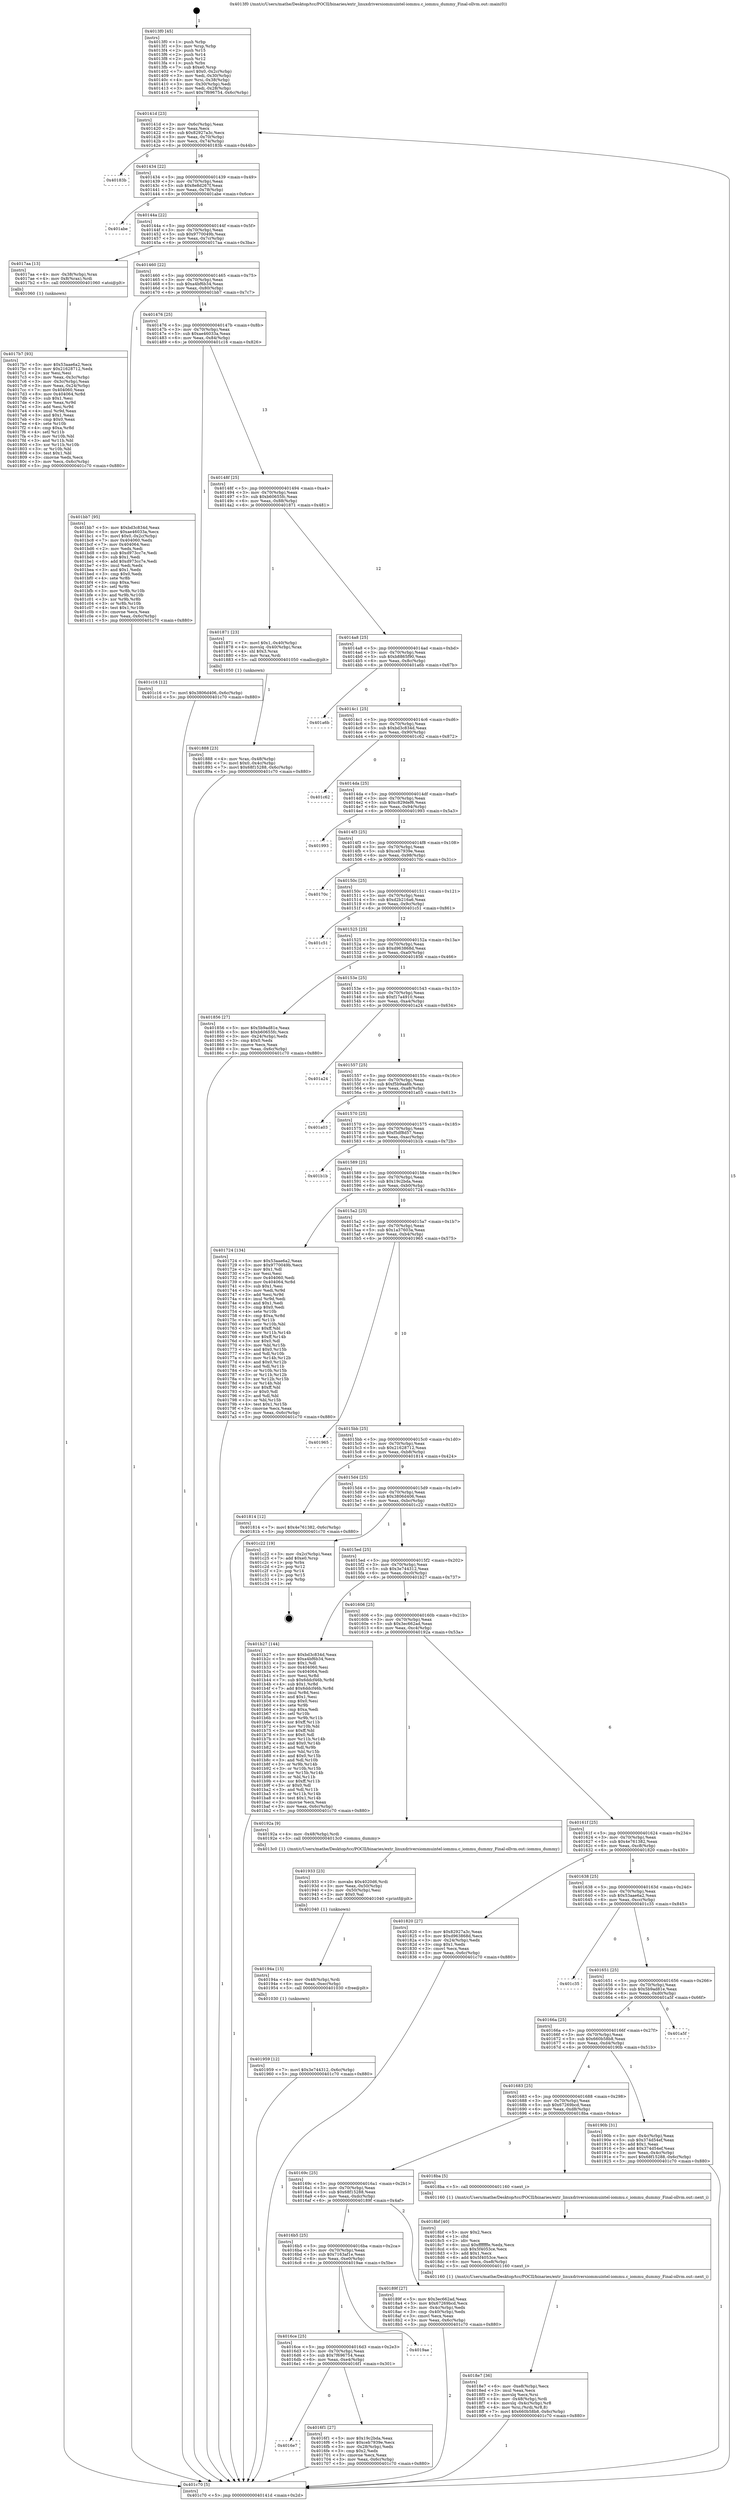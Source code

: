 digraph "0x4013f0" {
  label = "0x4013f0 (/mnt/c/Users/mathe/Desktop/tcc/POCII/binaries/extr_linuxdriversiommuintel-iommu.c_iommu_dummy_Final-ollvm.out::main(0))"
  labelloc = "t"
  node[shape=record]

  Entry [label="",width=0.3,height=0.3,shape=circle,fillcolor=black,style=filled]
  "0x40141d" [label="{
     0x40141d [23]\l
     | [instrs]\l
     &nbsp;&nbsp;0x40141d \<+3\>: mov -0x6c(%rbp),%eax\l
     &nbsp;&nbsp;0x401420 \<+2\>: mov %eax,%ecx\l
     &nbsp;&nbsp;0x401422 \<+6\>: sub $0x82927a3c,%ecx\l
     &nbsp;&nbsp;0x401428 \<+3\>: mov %eax,-0x70(%rbp)\l
     &nbsp;&nbsp;0x40142b \<+3\>: mov %ecx,-0x74(%rbp)\l
     &nbsp;&nbsp;0x40142e \<+6\>: je 000000000040183b \<main+0x44b\>\l
  }"]
  "0x40183b" [label="{
     0x40183b\l
  }", style=dashed]
  "0x401434" [label="{
     0x401434 [22]\l
     | [instrs]\l
     &nbsp;&nbsp;0x401434 \<+5\>: jmp 0000000000401439 \<main+0x49\>\l
     &nbsp;&nbsp;0x401439 \<+3\>: mov -0x70(%rbp),%eax\l
     &nbsp;&nbsp;0x40143c \<+5\>: sub $0x8e8d267f,%eax\l
     &nbsp;&nbsp;0x401441 \<+3\>: mov %eax,-0x78(%rbp)\l
     &nbsp;&nbsp;0x401444 \<+6\>: je 0000000000401abe \<main+0x6ce\>\l
  }"]
  Exit [label="",width=0.3,height=0.3,shape=circle,fillcolor=black,style=filled,peripheries=2]
  "0x401abe" [label="{
     0x401abe\l
  }", style=dashed]
  "0x40144a" [label="{
     0x40144a [22]\l
     | [instrs]\l
     &nbsp;&nbsp;0x40144a \<+5\>: jmp 000000000040144f \<main+0x5f\>\l
     &nbsp;&nbsp;0x40144f \<+3\>: mov -0x70(%rbp),%eax\l
     &nbsp;&nbsp;0x401452 \<+5\>: sub $0x9770049b,%eax\l
     &nbsp;&nbsp;0x401457 \<+3\>: mov %eax,-0x7c(%rbp)\l
     &nbsp;&nbsp;0x40145a \<+6\>: je 00000000004017aa \<main+0x3ba\>\l
  }"]
  "0x401959" [label="{
     0x401959 [12]\l
     | [instrs]\l
     &nbsp;&nbsp;0x401959 \<+7\>: movl $0x3e744312,-0x6c(%rbp)\l
     &nbsp;&nbsp;0x401960 \<+5\>: jmp 0000000000401c70 \<main+0x880\>\l
  }"]
  "0x4017aa" [label="{
     0x4017aa [13]\l
     | [instrs]\l
     &nbsp;&nbsp;0x4017aa \<+4\>: mov -0x38(%rbp),%rax\l
     &nbsp;&nbsp;0x4017ae \<+4\>: mov 0x8(%rax),%rdi\l
     &nbsp;&nbsp;0x4017b2 \<+5\>: call 0000000000401060 \<atoi@plt\>\l
     | [calls]\l
     &nbsp;&nbsp;0x401060 \{1\} (unknown)\l
  }"]
  "0x401460" [label="{
     0x401460 [22]\l
     | [instrs]\l
     &nbsp;&nbsp;0x401460 \<+5\>: jmp 0000000000401465 \<main+0x75\>\l
     &nbsp;&nbsp;0x401465 \<+3\>: mov -0x70(%rbp),%eax\l
     &nbsp;&nbsp;0x401468 \<+5\>: sub $0xa4bf6b34,%eax\l
     &nbsp;&nbsp;0x40146d \<+3\>: mov %eax,-0x80(%rbp)\l
     &nbsp;&nbsp;0x401470 \<+6\>: je 0000000000401bb7 \<main+0x7c7\>\l
  }"]
  "0x40194a" [label="{
     0x40194a [15]\l
     | [instrs]\l
     &nbsp;&nbsp;0x40194a \<+4\>: mov -0x48(%rbp),%rdi\l
     &nbsp;&nbsp;0x40194e \<+6\>: mov %eax,-0xec(%rbp)\l
     &nbsp;&nbsp;0x401954 \<+5\>: call 0000000000401030 \<free@plt\>\l
     | [calls]\l
     &nbsp;&nbsp;0x401030 \{1\} (unknown)\l
  }"]
  "0x401bb7" [label="{
     0x401bb7 [95]\l
     | [instrs]\l
     &nbsp;&nbsp;0x401bb7 \<+5\>: mov $0xbd3c834d,%eax\l
     &nbsp;&nbsp;0x401bbc \<+5\>: mov $0xae46033a,%ecx\l
     &nbsp;&nbsp;0x401bc1 \<+7\>: movl $0x0,-0x2c(%rbp)\l
     &nbsp;&nbsp;0x401bc8 \<+7\>: mov 0x404060,%edx\l
     &nbsp;&nbsp;0x401bcf \<+7\>: mov 0x404064,%esi\l
     &nbsp;&nbsp;0x401bd6 \<+2\>: mov %edx,%edi\l
     &nbsp;&nbsp;0x401bd8 \<+6\>: sub $0xd973cc7e,%edi\l
     &nbsp;&nbsp;0x401bde \<+3\>: sub $0x1,%edi\l
     &nbsp;&nbsp;0x401be1 \<+6\>: add $0xd973cc7e,%edi\l
     &nbsp;&nbsp;0x401be7 \<+3\>: imul %edi,%edx\l
     &nbsp;&nbsp;0x401bea \<+3\>: and $0x1,%edx\l
     &nbsp;&nbsp;0x401bed \<+3\>: cmp $0x0,%edx\l
     &nbsp;&nbsp;0x401bf0 \<+4\>: sete %r8b\l
     &nbsp;&nbsp;0x401bf4 \<+3\>: cmp $0xa,%esi\l
     &nbsp;&nbsp;0x401bf7 \<+4\>: setl %r9b\l
     &nbsp;&nbsp;0x401bfb \<+3\>: mov %r8b,%r10b\l
     &nbsp;&nbsp;0x401bfe \<+3\>: and %r9b,%r10b\l
     &nbsp;&nbsp;0x401c01 \<+3\>: xor %r9b,%r8b\l
     &nbsp;&nbsp;0x401c04 \<+3\>: or %r8b,%r10b\l
     &nbsp;&nbsp;0x401c07 \<+4\>: test $0x1,%r10b\l
     &nbsp;&nbsp;0x401c0b \<+3\>: cmovne %ecx,%eax\l
     &nbsp;&nbsp;0x401c0e \<+3\>: mov %eax,-0x6c(%rbp)\l
     &nbsp;&nbsp;0x401c11 \<+5\>: jmp 0000000000401c70 \<main+0x880\>\l
  }"]
  "0x401476" [label="{
     0x401476 [25]\l
     | [instrs]\l
     &nbsp;&nbsp;0x401476 \<+5\>: jmp 000000000040147b \<main+0x8b\>\l
     &nbsp;&nbsp;0x40147b \<+3\>: mov -0x70(%rbp),%eax\l
     &nbsp;&nbsp;0x40147e \<+5\>: sub $0xae46033a,%eax\l
     &nbsp;&nbsp;0x401483 \<+6\>: mov %eax,-0x84(%rbp)\l
     &nbsp;&nbsp;0x401489 \<+6\>: je 0000000000401c16 \<main+0x826\>\l
  }"]
  "0x401933" [label="{
     0x401933 [23]\l
     | [instrs]\l
     &nbsp;&nbsp;0x401933 \<+10\>: movabs $0x4020d6,%rdi\l
     &nbsp;&nbsp;0x40193d \<+3\>: mov %eax,-0x50(%rbp)\l
     &nbsp;&nbsp;0x401940 \<+3\>: mov -0x50(%rbp),%esi\l
     &nbsp;&nbsp;0x401943 \<+2\>: mov $0x0,%al\l
     &nbsp;&nbsp;0x401945 \<+5\>: call 0000000000401040 \<printf@plt\>\l
     | [calls]\l
     &nbsp;&nbsp;0x401040 \{1\} (unknown)\l
  }"]
  "0x401c16" [label="{
     0x401c16 [12]\l
     | [instrs]\l
     &nbsp;&nbsp;0x401c16 \<+7\>: movl $0x3806d406,-0x6c(%rbp)\l
     &nbsp;&nbsp;0x401c1d \<+5\>: jmp 0000000000401c70 \<main+0x880\>\l
  }"]
  "0x40148f" [label="{
     0x40148f [25]\l
     | [instrs]\l
     &nbsp;&nbsp;0x40148f \<+5\>: jmp 0000000000401494 \<main+0xa4\>\l
     &nbsp;&nbsp;0x401494 \<+3\>: mov -0x70(%rbp),%eax\l
     &nbsp;&nbsp;0x401497 \<+5\>: sub $0xb60655fc,%eax\l
     &nbsp;&nbsp;0x40149c \<+6\>: mov %eax,-0x88(%rbp)\l
     &nbsp;&nbsp;0x4014a2 \<+6\>: je 0000000000401871 \<main+0x481\>\l
  }"]
  "0x4018e7" [label="{
     0x4018e7 [36]\l
     | [instrs]\l
     &nbsp;&nbsp;0x4018e7 \<+6\>: mov -0xe8(%rbp),%ecx\l
     &nbsp;&nbsp;0x4018ed \<+3\>: imul %eax,%ecx\l
     &nbsp;&nbsp;0x4018f0 \<+3\>: movslq %ecx,%rsi\l
     &nbsp;&nbsp;0x4018f3 \<+4\>: mov -0x48(%rbp),%rdi\l
     &nbsp;&nbsp;0x4018f7 \<+4\>: movslq -0x4c(%rbp),%r8\l
     &nbsp;&nbsp;0x4018fb \<+4\>: mov %rsi,(%rdi,%r8,8)\l
     &nbsp;&nbsp;0x4018ff \<+7\>: movl $0x660b58b8,-0x6c(%rbp)\l
     &nbsp;&nbsp;0x401906 \<+5\>: jmp 0000000000401c70 \<main+0x880\>\l
  }"]
  "0x401871" [label="{
     0x401871 [23]\l
     | [instrs]\l
     &nbsp;&nbsp;0x401871 \<+7\>: movl $0x1,-0x40(%rbp)\l
     &nbsp;&nbsp;0x401878 \<+4\>: movslq -0x40(%rbp),%rax\l
     &nbsp;&nbsp;0x40187c \<+4\>: shl $0x3,%rax\l
     &nbsp;&nbsp;0x401880 \<+3\>: mov %rax,%rdi\l
     &nbsp;&nbsp;0x401883 \<+5\>: call 0000000000401050 \<malloc@plt\>\l
     | [calls]\l
     &nbsp;&nbsp;0x401050 \{1\} (unknown)\l
  }"]
  "0x4014a8" [label="{
     0x4014a8 [25]\l
     | [instrs]\l
     &nbsp;&nbsp;0x4014a8 \<+5\>: jmp 00000000004014ad \<main+0xbd\>\l
     &nbsp;&nbsp;0x4014ad \<+3\>: mov -0x70(%rbp),%eax\l
     &nbsp;&nbsp;0x4014b0 \<+5\>: sub $0xb8865f90,%eax\l
     &nbsp;&nbsp;0x4014b5 \<+6\>: mov %eax,-0x8c(%rbp)\l
     &nbsp;&nbsp;0x4014bb \<+6\>: je 0000000000401a6b \<main+0x67b\>\l
  }"]
  "0x4018bf" [label="{
     0x4018bf [40]\l
     | [instrs]\l
     &nbsp;&nbsp;0x4018bf \<+5\>: mov $0x2,%ecx\l
     &nbsp;&nbsp;0x4018c4 \<+1\>: cltd\l
     &nbsp;&nbsp;0x4018c5 \<+2\>: idiv %ecx\l
     &nbsp;&nbsp;0x4018c7 \<+6\>: imul $0xfffffffe,%edx,%ecx\l
     &nbsp;&nbsp;0x4018cd \<+6\>: sub $0x5f4053ce,%ecx\l
     &nbsp;&nbsp;0x4018d3 \<+3\>: add $0x1,%ecx\l
     &nbsp;&nbsp;0x4018d6 \<+6\>: add $0x5f4053ce,%ecx\l
     &nbsp;&nbsp;0x4018dc \<+6\>: mov %ecx,-0xe8(%rbp)\l
     &nbsp;&nbsp;0x4018e2 \<+5\>: call 0000000000401160 \<next_i\>\l
     | [calls]\l
     &nbsp;&nbsp;0x401160 \{1\} (/mnt/c/Users/mathe/Desktop/tcc/POCII/binaries/extr_linuxdriversiommuintel-iommu.c_iommu_dummy_Final-ollvm.out::next_i)\l
  }"]
  "0x401a6b" [label="{
     0x401a6b\l
  }", style=dashed]
  "0x4014c1" [label="{
     0x4014c1 [25]\l
     | [instrs]\l
     &nbsp;&nbsp;0x4014c1 \<+5\>: jmp 00000000004014c6 \<main+0xd6\>\l
     &nbsp;&nbsp;0x4014c6 \<+3\>: mov -0x70(%rbp),%eax\l
     &nbsp;&nbsp;0x4014c9 \<+5\>: sub $0xbd3c834d,%eax\l
     &nbsp;&nbsp;0x4014ce \<+6\>: mov %eax,-0x90(%rbp)\l
     &nbsp;&nbsp;0x4014d4 \<+6\>: je 0000000000401c62 \<main+0x872\>\l
  }"]
  "0x401888" [label="{
     0x401888 [23]\l
     | [instrs]\l
     &nbsp;&nbsp;0x401888 \<+4\>: mov %rax,-0x48(%rbp)\l
     &nbsp;&nbsp;0x40188c \<+7\>: movl $0x0,-0x4c(%rbp)\l
     &nbsp;&nbsp;0x401893 \<+7\>: movl $0x68f15288,-0x6c(%rbp)\l
     &nbsp;&nbsp;0x40189a \<+5\>: jmp 0000000000401c70 \<main+0x880\>\l
  }"]
  "0x401c62" [label="{
     0x401c62\l
  }", style=dashed]
  "0x4014da" [label="{
     0x4014da [25]\l
     | [instrs]\l
     &nbsp;&nbsp;0x4014da \<+5\>: jmp 00000000004014df \<main+0xef\>\l
     &nbsp;&nbsp;0x4014df \<+3\>: mov -0x70(%rbp),%eax\l
     &nbsp;&nbsp;0x4014e2 \<+5\>: sub $0xc829def6,%eax\l
     &nbsp;&nbsp;0x4014e7 \<+6\>: mov %eax,-0x94(%rbp)\l
     &nbsp;&nbsp;0x4014ed \<+6\>: je 0000000000401993 \<main+0x5a3\>\l
  }"]
  "0x4017b7" [label="{
     0x4017b7 [93]\l
     | [instrs]\l
     &nbsp;&nbsp;0x4017b7 \<+5\>: mov $0x53aae6a2,%ecx\l
     &nbsp;&nbsp;0x4017bc \<+5\>: mov $0x21628712,%edx\l
     &nbsp;&nbsp;0x4017c1 \<+2\>: xor %esi,%esi\l
     &nbsp;&nbsp;0x4017c3 \<+3\>: mov %eax,-0x3c(%rbp)\l
     &nbsp;&nbsp;0x4017c6 \<+3\>: mov -0x3c(%rbp),%eax\l
     &nbsp;&nbsp;0x4017c9 \<+3\>: mov %eax,-0x24(%rbp)\l
     &nbsp;&nbsp;0x4017cc \<+7\>: mov 0x404060,%eax\l
     &nbsp;&nbsp;0x4017d3 \<+8\>: mov 0x404064,%r8d\l
     &nbsp;&nbsp;0x4017db \<+3\>: sub $0x1,%esi\l
     &nbsp;&nbsp;0x4017de \<+3\>: mov %eax,%r9d\l
     &nbsp;&nbsp;0x4017e1 \<+3\>: add %esi,%r9d\l
     &nbsp;&nbsp;0x4017e4 \<+4\>: imul %r9d,%eax\l
     &nbsp;&nbsp;0x4017e8 \<+3\>: and $0x1,%eax\l
     &nbsp;&nbsp;0x4017eb \<+3\>: cmp $0x0,%eax\l
     &nbsp;&nbsp;0x4017ee \<+4\>: sete %r10b\l
     &nbsp;&nbsp;0x4017f2 \<+4\>: cmp $0xa,%r8d\l
     &nbsp;&nbsp;0x4017f6 \<+4\>: setl %r11b\l
     &nbsp;&nbsp;0x4017fa \<+3\>: mov %r10b,%bl\l
     &nbsp;&nbsp;0x4017fd \<+3\>: and %r11b,%bl\l
     &nbsp;&nbsp;0x401800 \<+3\>: xor %r11b,%r10b\l
     &nbsp;&nbsp;0x401803 \<+3\>: or %r10b,%bl\l
     &nbsp;&nbsp;0x401806 \<+3\>: test $0x1,%bl\l
     &nbsp;&nbsp;0x401809 \<+3\>: cmovne %edx,%ecx\l
     &nbsp;&nbsp;0x40180c \<+3\>: mov %ecx,-0x6c(%rbp)\l
     &nbsp;&nbsp;0x40180f \<+5\>: jmp 0000000000401c70 \<main+0x880\>\l
  }"]
  "0x401993" [label="{
     0x401993\l
  }", style=dashed]
  "0x4014f3" [label="{
     0x4014f3 [25]\l
     | [instrs]\l
     &nbsp;&nbsp;0x4014f3 \<+5\>: jmp 00000000004014f8 \<main+0x108\>\l
     &nbsp;&nbsp;0x4014f8 \<+3\>: mov -0x70(%rbp),%eax\l
     &nbsp;&nbsp;0x4014fb \<+5\>: sub $0xceb7939e,%eax\l
     &nbsp;&nbsp;0x401500 \<+6\>: mov %eax,-0x98(%rbp)\l
     &nbsp;&nbsp;0x401506 \<+6\>: je 000000000040170c \<main+0x31c\>\l
  }"]
  "0x4013f0" [label="{
     0x4013f0 [45]\l
     | [instrs]\l
     &nbsp;&nbsp;0x4013f0 \<+1\>: push %rbp\l
     &nbsp;&nbsp;0x4013f1 \<+3\>: mov %rsp,%rbp\l
     &nbsp;&nbsp;0x4013f4 \<+2\>: push %r15\l
     &nbsp;&nbsp;0x4013f6 \<+2\>: push %r14\l
     &nbsp;&nbsp;0x4013f8 \<+2\>: push %r12\l
     &nbsp;&nbsp;0x4013fa \<+1\>: push %rbx\l
     &nbsp;&nbsp;0x4013fb \<+7\>: sub $0xe0,%rsp\l
     &nbsp;&nbsp;0x401402 \<+7\>: movl $0x0,-0x2c(%rbp)\l
     &nbsp;&nbsp;0x401409 \<+3\>: mov %edi,-0x30(%rbp)\l
     &nbsp;&nbsp;0x40140c \<+4\>: mov %rsi,-0x38(%rbp)\l
     &nbsp;&nbsp;0x401410 \<+3\>: mov -0x30(%rbp),%edi\l
     &nbsp;&nbsp;0x401413 \<+3\>: mov %edi,-0x28(%rbp)\l
     &nbsp;&nbsp;0x401416 \<+7\>: movl $0x7f696754,-0x6c(%rbp)\l
  }"]
  "0x40170c" [label="{
     0x40170c\l
  }", style=dashed]
  "0x40150c" [label="{
     0x40150c [25]\l
     | [instrs]\l
     &nbsp;&nbsp;0x40150c \<+5\>: jmp 0000000000401511 \<main+0x121\>\l
     &nbsp;&nbsp;0x401511 \<+3\>: mov -0x70(%rbp),%eax\l
     &nbsp;&nbsp;0x401514 \<+5\>: sub $0xd2b216a6,%eax\l
     &nbsp;&nbsp;0x401519 \<+6\>: mov %eax,-0x9c(%rbp)\l
     &nbsp;&nbsp;0x40151f \<+6\>: je 0000000000401c51 \<main+0x861\>\l
  }"]
  "0x401c70" [label="{
     0x401c70 [5]\l
     | [instrs]\l
     &nbsp;&nbsp;0x401c70 \<+5\>: jmp 000000000040141d \<main+0x2d\>\l
  }"]
  "0x401c51" [label="{
     0x401c51\l
  }", style=dashed]
  "0x401525" [label="{
     0x401525 [25]\l
     | [instrs]\l
     &nbsp;&nbsp;0x401525 \<+5\>: jmp 000000000040152a \<main+0x13a\>\l
     &nbsp;&nbsp;0x40152a \<+3\>: mov -0x70(%rbp),%eax\l
     &nbsp;&nbsp;0x40152d \<+5\>: sub $0xd963868d,%eax\l
     &nbsp;&nbsp;0x401532 \<+6\>: mov %eax,-0xa0(%rbp)\l
     &nbsp;&nbsp;0x401538 \<+6\>: je 0000000000401856 \<main+0x466\>\l
  }"]
  "0x4016e7" [label="{
     0x4016e7\l
  }", style=dashed]
  "0x401856" [label="{
     0x401856 [27]\l
     | [instrs]\l
     &nbsp;&nbsp;0x401856 \<+5\>: mov $0x5b9ad81e,%eax\l
     &nbsp;&nbsp;0x40185b \<+5\>: mov $0xb60655fc,%ecx\l
     &nbsp;&nbsp;0x401860 \<+3\>: mov -0x24(%rbp),%edx\l
     &nbsp;&nbsp;0x401863 \<+3\>: cmp $0x0,%edx\l
     &nbsp;&nbsp;0x401866 \<+3\>: cmove %ecx,%eax\l
     &nbsp;&nbsp;0x401869 \<+3\>: mov %eax,-0x6c(%rbp)\l
     &nbsp;&nbsp;0x40186c \<+5\>: jmp 0000000000401c70 \<main+0x880\>\l
  }"]
  "0x40153e" [label="{
     0x40153e [25]\l
     | [instrs]\l
     &nbsp;&nbsp;0x40153e \<+5\>: jmp 0000000000401543 \<main+0x153\>\l
     &nbsp;&nbsp;0x401543 \<+3\>: mov -0x70(%rbp),%eax\l
     &nbsp;&nbsp;0x401546 \<+5\>: sub $0xf17a4910,%eax\l
     &nbsp;&nbsp;0x40154b \<+6\>: mov %eax,-0xa4(%rbp)\l
     &nbsp;&nbsp;0x401551 \<+6\>: je 0000000000401a24 \<main+0x634\>\l
  }"]
  "0x4016f1" [label="{
     0x4016f1 [27]\l
     | [instrs]\l
     &nbsp;&nbsp;0x4016f1 \<+5\>: mov $0x19c2bda,%eax\l
     &nbsp;&nbsp;0x4016f6 \<+5\>: mov $0xceb7939e,%ecx\l
     &nbsp;&nbsp;0x4016fb \<+3\>: mov -0x28(%rbp),%edx\l
     &nbsp;&nbsp;0x4016fe \<+3\>: cmp $0x2,%edx\l
     &nbsp;&nbsp;0x401701 \<+3\>: cmovne %ecx,%eax\l
     &nbsp;&nbsp;0x401704 \<+3\>: mov %eax,-0x6c(%rbp)\l
     &nbsp;&nbsp;0x401707 \<+5\>: jmp 0000000000401c70 \<main+0x880\>\l
  }"]
  "0x401a24" [label="{
     0x401a24\l
  }", style=dashed]
  "0x401557" [label="{
     0x401557 [25]\l
     | [instrs]\l
     &nbsp;&nbsp;0x401557 \<+5\>: jmp 000000000040155c \<main+0x16c\>\l
     &nbsp;&nbsp;0x40155c \<+3\>: mov -0x70(%rbp),%eax\l
     &nbsp;&nbsp;0x40155f \<+5\>: sub $0xf5b9aa8b,%eax\l
     &nbsp;&nbsp;0x401564 \<+6\>: mov %eax,-0xa8(%rbp)\l
     &nbsp;&nbsp;0x40156a \<+6\>: je 0000000000401a03 \<main+0x613\>\l
  }"]
  "0x4016ce" [label="{
     0x4016ce [25]\l
     | [instrs]\l
     &nbsp;&nbsp;0x4016ce \<+5\>: jmp 00000000004016d3 \<main+0x2e3\>\l
     &nbsp;&nbsp;0x4016d3 \<+3\>: mov -0x70(%rbp),%eax\l
     &nbsp;&nbsp;0x4016d6 \<+5\>: sub $0x7f696754,%eax\l
     &nbsp;&nbsp;0x4016db \<+6\>: mov %eax,-0xe4(%rbp)\l
     &nbsp;&nbsp;0x4016e1 \<+6\>: je 00000000004016f1 \<main+0x301\>\l
  }"]
  "0x401a03" [label="{
     0x401a03\l
  }", style=dashed]
  "0x401570" [label="{
     0x401570 [25]\l
     | [instrs]\l
     &nbsp;&nbsp;0x401570 \<+5\>: jmp 0000000000401575 \<main+0x185\>\l
     &nbsp;&nbsp;0x401575 \<+3\>: mov -0x70(%rbp),%eax\l
     &nbsp;&nbsp;0x401578 \<+5\>: sub $0xf5df8d57,%eax\l
     &nbsp;&nbsp;0x40157d \<+6\>: mov %eax,-0xac(%rbp)\l
     &nbsp;&nbsp;0x401583 \<+6\>: je 0000000000401b1b \<main+0x72b\>\l
  }"]
  "0x4019ae" [label="{
     0x4019ae\l
  }", style=dashed]
  "0x401b1b" [label="{
     0x401b1b\l
  }", style=dashed]
  "0x401589" [label="{
     0x401589 [25]\l
     | [instrs]\l
     &nbsp;&nbsp;0x401589 \<+5\>: jmp 000000000040158e \<main+0x19e\>\l
     &nbsp;&nbsp;0x40158e \<+3\>: mov -0x70(%rbp),%eax\l
     &nbsp;&nbsp;0x401591 \<+5\>: sub $0x19c2bda,%eax\l
     &nbsp;&nbsp;0x401596 \<+6\>: mov %eax,-0xb0(%rbp)\l
     &nbsp;&nbsp;0x40159c \<+6\>: je 0000000000401724 \<main+0x334\>\l
  }"]
  "0x4016b5" [label="{
     0x4016b5 [25]\l
     | [instrs]\l
     &nbsp;&nbsp;0x4016b5 \<+5\>: jmp 00000000004016ba \<main+0x2ca\>\l
     &nbsp;&nbsp;0x4016ba \<+3\>: mov -0x70(%rbp),%eax\l
     &nbsp;&nbsp;0x4016bd \<+5\>: sub $0x7163af1e,%eax\l
     &nbsp;&nbsp;0x4016c2 \<+6\>: mov %eax,-0xe0(%rbp)\l
     &nbsp;&nbsp;0x4016c8 \<+6\>: je 00000000004019ae \<main+0x5be\>\l
  }"]
  "0x401724" [label="{
     0x401724 [134]\l
     | [instrs]\l
     &nbsp;&nbsp;0x401724 \<+5\>: mov $0x53aae6a2,%eax\l
     &nbsp;&nbsp;0x401729 \<+5\>: mov $0x9770049b,%ecx\l
     &nbsp;&nbsp;0x40172e \<+2\>: mov $0x1,%dl\l
     &nbsp;&nbsp;0x401730 \<+2\>: xor %esi,%esi\l
     &nbsp;&nbsp;0x401732 \<+7\>: mov 0x404060,%edi\l
     &nbsp;&nbsp;0x401739 \<+8\>: mov 0x404064,%r8d\l
     &nbsp;&nbsp;0x401741 \<+3\>: sub $0x1,%esi\l
     &nbsp;&nbsp;0x401744 \<+3\>: mov %edi,%r9d\l
     &nbsp;&nbsp;0x401747 \<+3\>: add %esi,%r9d\l
     &nbsp;&nbsp;0x40174a \<+4\>: imul %r9d,%edi\l
     &nbsp;&nbsp;0x40174e \<+3\>: and $0x1,%edi\l
     &nbsp;&nbsp;0x401751 \<+3\>: cmp $0x0,%edi\l
     &nbsp;&nbsp;0x401754 \<+4\>: sete %r10b\l
     &nbsp;&nbsp;0x401758 \<+4\>: cmp $0xa,%r8d\l
     &nbsp;&nbsp;0x40175c \<+4\>: setl %r11b\l
     &nbsp;&nbsp;0x401760 \<+3\>: mov %r10b,%bl\l
     &nbsp;&nbsp;0x401763 \<+3\>: xor $0xff,%bl\l
     &nbsp;&nbsp;0x401766 \<+3\>: mov %r11b,%r14b\l
     &nbsp;&nbsp;0x401769 \<+4\>: xor $0xff,%r14b\l
     &nbsp;&nbsp;0x40176d \<+3\>: xor $0x0,%dl\l
     &nbsp;&nbsp;0x401770 \<+3\>: mov %bl,%r15b\l
     &nbsp;&nbsp;0x401773 \<+4\>: and $0x0,%r15b\l
     &nbsp;&nbsp;0x401777 \<+3\>: and %dl,%r10b\l
     &nbsp;&nbsp;0x40177a \<+3\>: mov %r14b,%r12b\l
     &nbsp;&nbsp;0x40177d \<+4\>: and $0x0,%r12b\l
     &nbsp;&nbsp;0x401781 \<+3\>: and %dl,%r11b\l
     &nbsp;&nbsp;0x401784 \<+3\>: or %r10b,%r15b\l
     &nbsp;&nbsp;0x401787 \<+3\>: or %r11b,%r12b\l
     &nbsp;&nbsp;0x40178a \<+3\>: xor %r12b,%r15b\l
     &nbsp;&nbsp;0x40178d \<+3\>: or %r14b,%bl\l
     &nbsp;&nbsp;0x401790 \<+3\>: xor $0xff,%bl\l
     &nbsp;&nbsp;0x401793 \<+3\>: or $0x0,%dl\l
     &nbsp;&nbsp;0x401796 \<+2\>: and %dl,%bl\l
     &nbsp;&nbsp;0x401798 \<+3\>: or %bl,%r15b\l
     &nbsp;&nbsp;0x40179b \<+4\>: test $0x1,%r15b\l
     &nbsp;&nbsp;0x40179f \<+3\>: cmovne %ecx,%eax\l
     &nbsp;&nbsp;0x4017a2 \<+3\>: mov %eax,-0x6c(%rbp)\l
     &nbsp;&nbsp;0x4017a5 \<+5\>: jmp 0000000000401c70 \<main+0x880\>\l
  }"]
  "0x4015a2" [label="{
     0x4015a2 [25]\l
     | [instrs]\l
     &nbsp;&nbsp;0x4015a2 \<+5\>: jmp 00000000004015a7 \<main+0x1b7\>\l
     &nbsp;&nbsp;0x4015a7 \<+3\>: mov -0x70(%rbp),%eax\l
     &nbsp;&nbsp;0x4015aa \<+5\>: sub $0x1a37603a,%eax\l
     &nbsp;&nbsp;0x4015af \<+6\>: mov %eax,-0xb4(%rbp)\l
     &nbsp;&nbsp;0x4015b5 \<+6\>: je 0000000000401965 \<main+0x575\>\l
  }"]
  "0x40189f" [label="{
     0x40189f [27]\l
     | [instrs]\l
     &nbsp;&nbsp;0x40189f \<+5\>: mov $0x3ec662ad,%eax\l
     &nbsp;&nbsp;0x4018a4 \<+5\>: mov $0x67269bcd,%ecx\l
     &nbsp;&nbsp;0x4018a9 \<+3\>: mov -0x4c(%rbp),%edx\l
     &nbsp;&nbsp;0x4018ac \<+3\>: cmp -0x40(%rbp),%edx\l
     &nbsp;&nbsp;0x4018af \<+3\>: cmovl %ecx,%eax\l
     &nbsp;&nbsp;0x4018b2 \<+3\>: mov %eax,-0x6c(%rbp)\l
     &nbsp;&nbsp;0x4018b5 \<+5\>: jmp 0000000000401c70 \<main+0x880\>\l
  }"]
  "0x401965" [label="{
     0x401965\l
  }", style=dashed]
  "0x4015bb" [label="{
     0x4015bb [25]\l
     | [instrs]\l
     &nbsp;&nbsp;0x4015bb \<+5\>: jmp 00000000004015c0 \<main+0x1d0\>\l
     &nbsp;&nbsp;0x4015c0 \<+3\>: mov -0x70(%rbp),%eax\l
     &nbsp;&nbsp;0x4015c3 \<+5\>: sub $0x21628712,%eax\l
     &nbsp;&nbsp;0x4015c8 \<+6\>: mov %eax,-0xb8(%rbp)\l
     &nbsp;&nbsp;0x4015ce \<+6\>: je 0000000000401814 \<main+0x424\>\l
  }"]
  "0x40169c" [label="{
     0x40169c [25]\l
     | [instrs]\l
     &nbsp;&nbsp;0x40169c \<+5\>: jmp 00000000004016a1 \<main+0x2b1\>\l
     &nbsp;&nbsp;0x4016a1 \<+3\>: mov -0x70(%rbp),%eax\l
     &nbsp;&nbsp;0x4016a4 \<+5\>: sub $0x68f15288,%eax\l
     &nbsp;&nbsp;0x4016a9 \<+6\>: mov %eax,-0xdc(%rbp)\l
     &nbsp;&nbsp;0x4016af \<+6\>: je 000000000040189f \<main+0x4af\>\l
  }"]
  "0x401814" [label="{
     0x401814 [12]\l
     | [instrs]\l
     &nbsp;&nbsp;0x401814 \<+7\>: movl $0x4e761382,-0x6c(%rbp)\l
     &nbsp;&nbsp;0x40181b \<+5\>: jmp 0000000000401c70 \<main+0x880\>\l
  }"]
  "0x4015d4" [label="{
     0x4015d4 [25]\l
     | [instrs]\l
     &nbsp;&nbsp;0x4015d4 \<+5\>: jmp 00000000004015d9 \<main+0x1e9\>\l
     &nbsp;&nbsp;0x4015d9 \<+3\>: mov -0x70(%rbp),%eax\l
     &nbsp;&nbsp;0x4015dc \<+5\>: sub $0x3806d406,%eax\l
     &nbsp;&nbsp;0x4015e1 \<+6\>: mov %eax,-0xbc(%rbp)\l
     &nbsp;&nbsp;0x4015e7 \<+6\>: je 0000000000401c22 \<main+0x832\>\l
  }"]
  "0x4018ba" [label="{
     0x4018ba [5]\l
     | [instrs]\l
     &nbsp;&nbsp;0x4018ba \<+5\>: call 0000000000401160 \<next_i\>\l
     | [calls]\l
     &nbsp;&nbsp;0x401160 \{1\} (/mnt/c/Users/mathe/Desktop/tcc/POCII/binaries/extr_linuxdriversiommuintel-iommu.c_iommu_dummy_Final-ollvm.out::next_i)\l
  }"]
  "0x401c22" [label="{
     0x401c22 [19]\l
     | [instrs]\l
     &nbsp;&nbsp;0x401c22 \<+3\>: mov -0x2c(%rbp),%eax\l
     &nbsp;&nbsp;0x401c25 \<+7\>: add $0xe0,%rsp\l
     &nbsp;&nbsp;0x401c2c \<+1\>: pop %rbx\l
     &nbsp;&nbsp;0x401c2d \<+2\>: pop %r12\l
     &nbsp;&nbsp;0x401c2f \<+2\>: pop %r14\l
     &nbsp;&nbsp;0x401c31 \<+2\>: pop %r15\l
     &nbsp;&nbsp;0x401c33 \<+1\>: pop %rbp\l
     &nbsp;&nbsp;0x401c34 \<+1\>: ret\l
  }"]
  "0x4015ed" [label="{
     0x4015ed [25]\l
     | [instrs]\l
     &nbsp;&nbsp;0x4015ed \<+5\>: jmp 00000000004015f2 \<main+0x202\>\l
     &nbsp;&nbsp;0x4015f2 \<+3\>: mov -0x70(%rbp),%eax\l
     &nbsp;&nbsp;0x4015f5 \<+5\>: sub $0x3e744312,%eax\l
     &nbsp;&nbsp;0x4015fa \<+6\>: mov %eax,-0xc0(%rbp)\l
     &nbsp;&nbsp;0x401600 \<+6\>: je 0000000000401b27 \<main+0x737\>\l
  }"]
  "0x401683" [label="{
     0x401683 [25]\l
     | [instrs]\l
     &nbsp;&nbsp;0x401683 \<+5\>: jmp 0000000000401688 \<main+0x298\>\l
     &nbsp;&nbsp;0x401688 \<+3\>: mov -0x70(%rbp),%eax\l
     &nbsp;&nbsp;0x40168b \<+5\>: sub $0x67269bcd,%eax\l
     &nbsp;&nbsp;0x401690 \<+6\>: mov %eax,-0xd8(%rbp)\l
     &nbsp;&nbsp;0x401696 \<+6\>: je 00000000004018ba \<main+0x4ca\>\l
  }"]
  "0x401b27" [label="{
     0x401b27 [144]\l
     | [instrs]\l
     &nbsp;&nbsp;0x401b27 \<+5\>: mov $0xbd3c834d,%eax\l
     &nbsp;&nbsp;0x401b2c \<+5\>: mov $0xa4bf6b34,%ecx\l
     &nbsp;&nbsp;0x401b31 \<+2\>: mov $0x1,%dl\l
     &nbsp;&nbsp;0x401b33 \<+7\>: mov 0x404060,%esi\l
     &nbsp;&nbsp;0x401b3a \<+7\>: mov 0x404064,%edi\l
     &nbsp;&nbsp;0x401b41 \<+3\>: mov %esi,%r8d\l
     &nbsp;&nbsp;0x401b44 \<+7\>: sub $0x6ddcf46b,%r8d\l
     &nbsp;&nbsp;0x401b4b \<+4\>: sub $0x1,%r8d\l
     &nbsp;&nbsp;0x401b4f \<+7\>: add $0x6ddcf46b,%r8d\l
     &nbsp;&nbsp;0x401b56 \<+4\>: imul %r8d,%esi\l
     &nbsp;&nbsp;0x401b5a \<+3\>: and $0x1,%esi\l
     &nbsp;&nbsp;0x401b5d \<+3\>: cmp $0x0,%esi\l
     &nbsp;&nbsp;0x401b60 \<+4\>: sete %r9b\l
     &nbsp;&nbsp;0x401b64 \<+3\>: cmp $0xa,%edi\l
     &nbsp;&nbsp;0x401b67 \<+4\>: setl %r10b\l
     &nbsp;&nbsp;0x401b6b \<+3\>: mov %r9b,%r11b\l
     &nbsp;&nbsp;0x401b6e \<+4\>: xor $0xff,%r11b\l
     &nbsp;&nbsp;0x401b72 \<+3\>: mov %r10b,%bl\l
     &nbsp;&nbsp;0x401b75 \<+3\>: xor $0xff,%bl\l
     &nbsp;&nbsp;0x401b78 \<+3\>: xor $0x0,%dl\l
     &nbsp;&nbsp;0x401b7b \<+3\>: mov %r11b,%r14b\l
     &nbsp;&nbsp;0x401b7e \<+4\>: and $0x0,%r14b\l
     &nbsp;&nbsp;0x401b82 \<+3\>: and %dl,%r9b\l
     &nbsp;&nbsp;0x401b85 \<+3\>: mov %bl,%r15b\l
     &nbsp;&nbsp;0x401b88 \<+4\>: and $0x0,%r15b\l
     &nbsp;&nbsp;0x401b8c \<+3\>: and %dl,%r10b\l
     &nbsp;&nbsp;0x401b8f \<+3\>: or %r9b,%r14b\l
     &nbsp;&nbsp;0x401b92 \<+3\>: or %r10b,%r15b\l
     &nbsp;&nbsp;0x401b95 \<+3\>: xor %r15b,%r14b\l
     &nbsp;&nbsp;0x401b98 \<+3\>: or %bl,%r11b\l
     &nbsp;&nbsp;0x401b9b \<+4\>: xor $0xff,%r11b\l
     &nbsp;&nbsp;0x401b9f \<+3\>: or $0x0,%dl\l
     &nbsp;&nbsp;0x401ba2 \<+3\>: and %dl,%r11b\l
     &nbsp;&nbsp;0x401ba5 \<+3\>: or %r11b,%r14b\l
     &nbsp;&nbsp;0x401ba8 \<+4\>: test $0x1,%r14b\l
     &nbsp;&nbsp;0x401bac \<+3\>: cmovne %ecx,%eax\l
     &nbsp;&nbsp;0x401baf \<+3\>: mov %eax,-0x6c(%rbp)\l
     &nbsp;&nbsp;0x401bb2 \<+5\>: jmp 0000000000401c70 \<main+0x880\>\l
  }"]
  "0x401606" [label="{
     0x401606 [25]\l
     | [instrs]\l
     &nbsp;&nbsp;0x401606 \<+5\>: jmp 000000000040160b \<main+0x21b\>\l
     &nbsp;&nbsp;0x40160b \<+3\>: mov -0x70(%rbp),%eax\l
     &nbsp;&nbsp;0x40160e \<+5\>: sub $0x3ec662ad,%eax\l
     &nbsp;&nbsp;0x401613 \<+6\>: mov %eax,-0xc4(%rbp)\l
     &nbsp;&nbsp;0x401619 \<+6\>: je 000000000040192a \<main+0x53a\>\l
  }"]
  "0x40190b" [label="{
     0x40190b [31]\l
     | [instrs]\l
     &nbsp;&nbsp;0x40190b \<+3\>: mov -0x4c(%rbp),%eax\l
     &nbsp;&nbsp;0x40190e \<+5\>: sub $0x374d54ef,%eax\l
     &nbsp;&nbsp;0x401913 \<+3\>: add $0x1,%eax\l
     &nbsp;&nbsp;0x401916 \<+5\>: add $0x374d54ef,%eax\l
     &nbsp;&nbsp;0x40191b \<+3\>: mov %eax,-0x4c(%rbp)\l
     &nbsp;&nbsp;0x40191e \<+7\>: movl $0x68f15288,-0x6c(%rbp)\l
     &nbsp;&nbsp;0x401925 \<+5\>: jmp 0000000000401c70 \<main+0x880\>\l
  }"]
  "0x40192a" [label="{
     0x40192a [9]\l
     | [instrs]\l
     &nbsp;&nbsp;0x40192a \<+4\>: mov -0x48(%rbp),%rdi\l
     &nbsp;&nbsp;0x40192e \<+5\>: call 00000000004013c0 \<iommu_dummy\>\l
     | [calls]\l
     &nbsp;&nbsp;0x4013c0 \{1\} (/mnt/c/Users/mathe/Desktop/tcc/POCII/binaries/extr_linuxdriversiommuintel-iommu.c_iommu_dummy_Final-ollvm.out::iommu_dummy)\l
  }"]
  "0x40161f" [label="{
     0x40161f [25]\l
     | [instrs]\l
     &nbsp;&nbsp;0x40161f \<+5\>: jmp 0000000000401624 \<main+0x234\>\l
     &nbsp;&nbsp;0x401624 \<+3\>: mov -0x70(%rbp),%eax\l
     &nbsp;&nbsp;0x401627 \<+5\>: sub $0x4e761382,%eax\l
     &nbsp;&nbsp;0x40162c \<+6\>: mov %eax,-0xc8(%rbp)\l
     &nbsp;&nbsp;0x401632 \<+6\>: je 0000000000401820 \<main+0x430\>\l
  }"]
  "0x40166a" [label="{
     0x40166a [25]\l
     | [instrs]\l
     &nbsp;&nbsp;0x40166a \<+5\>: jmp 000000000040166f \<main+0x27f\>\l
     &nbsp;&nbsp;0x40166f \<+3\>: mov -0x70(%rbp),%eax\l
     &nbsp;&nbsp;0x401672 \<+5\>: sub $0x660b58b8,%eax\l
     &nbsp;&nbsp;0x401677 \<+6\>: mov %eax,-0xd4(%rbp)\l
     &nbsp;&nbsp;0x40167d \<+6\>: je 000000000040190b \<main+0x51b\>\l
  }"]
  "0x401820" [label="{
     0x401820 [27]\l
     | [instrs]\l
     &nbsp;&nbsp;0x401820 \<+5\>: mov $0x82927a3c,%eax\l
     &nbsp;&nbsp;0x401825 \<+5\>: mov $0xd963868d,%ecx\l
     &nbsp;&nbsp;0x40182a \<+3\>: mov -0x24(%rbp),%edx\l
     &nbsp;&nbsp;0x40182d \<+3\>: cmp $0x1,%edx\l
     &nbsp;&nbsp;0x401830 \<+3\>: cmovl %ecx,%eax\l
     &nbsp;&nbsp;0x401833 \<+3\>: mov %eax,-0x6c(%rbp)\l
     &nbsp;&nbsp;0x401836 \<+5\>: jmp 0000000000401c70 \<main+0x880\>\l
  }"]
  "0x401638" [label="{
     0x401638 [25]\l
     | [instrs]\l
     &nbsp;&nbsp;0x401638 \<+5\>: jmp 000000000040163d \<main+0x24d\>\l
     &nbsp;&nbsp;0x40163d \<+3\>: mov -0x70(%rbp),%eax\l
     &nbsp;&nbsp;0x401640 \<+5\>: sub $0x53aae6a2,%eax\l
     &nbsp;&nbsp;0x401645 \<+6\>: mov %eax,-0xcc(%rbp)\l
     &nbsp;&nbsp;0x40164b \<+6\>: je 0000000000401c35 \<main+0x845\>\l
  }"]
  "0x401a5f" [label="{
     0x401a5f\l
  }", style=dashed]
  "0x401c35" [label="{
     0x401c35\l
  }", style=dashed]
  "0x401651" [label="{
     0x401651 [25]\l
     | [instrs]\l
     &nbsp;&nbsp;0x401651 \<+5\>: jmp 0000000000401656 \<main+0x266\>\l
     &nbsp;&nbsp;0x401656 \<+3\>: mov -0x70(%rbp),%eax\l
     &nbsp;&nbsp;0x401659 \<+5\>: sub $0x5b9ad81e,%eax\l
     &nbsp;&nbsp;0x40165e \<+6\>: mov %eax,-0xd0(%rbp)\l
     &nbsp;&nbsp;0x401664 \<+6\>: je 0000000000401a5f \<main+0x66f\>\l
  }"]
  Entry -> "0x4013f0" [label=" 1"]
  "0x40141d" -> "0x40183b" [label=" 0"]
  "0x40141d" -> "0x401434" [label=" 16"]
  "0x401c22" -> Exit [label=" 1"]
  "0x401434" -> "0x401abe" [label=" 0"]
  "0x401434" -> "0x40144a" [label=" 16"]
  "0x401c16" -> "0x401c70" [label=" 1"]
  "0x40144a" -> "0x4017aa" [label=" 1"]
  "0x40144a" -> "0x401460" [label=" 15"]
  "0x401bb7" -> "0x401c70" [label=" 1"]
  "0x401460" -> "0x401bb7" [label=" 1"]
  "0x401460" -> "0x401476" [label=" 14"]
  "0x401b27" -> "0x401c70" [label=" 1"]
  "0x401476" -> "0x401c16" [label=" 1"]
  "0x401476" -> "0x40148f" [label=" 13"]
  "0x401959" -> "0x401c70" [label=" 1"]
  "0x40148f" -> "0x401871" [label=" 1"]
  "0x40148f" -> "0x4014a8" [label=" 12"]
  "0x40194a" -> "0x401959" [label=" 1"]
  "0x4014a8" -> "0x401a6b" [label=" 0"]
  "0x4014a8" -> "0x4014c1" [label=" 12"]
  "0x401933" -> "0x40194a" [label=" 1"]
  "0x4014c1" -> "0x401c62" [label=" 0"]
  "0x4014c1" -> "0x4014da" [label=" 12"]
  "0x40192a" -> "0x401933" [label=" 1"]
  "0x4014da" -> "0x401993" [label=" 0"]
  "0x4014da" -> "0x4014f3" [label=" 12"]
  "0x40190b" -> "0x401c70" [label=" 1"]
  "0x4014f3" -> "0x40170c" [label=" 0"]
  "0x4014f3" -> "0x40150c" [label=" 12"]
  "0x4018e7" -> "0x401c70" [label=" 1"]
  "0x40150c" -> "0x401c51" [label=" 0"]
  "0x40150c" -> "0x401525" [label=" 12"]
  "0x4018bf" -> "0x4018e7" [label=" 1"]
  "0x401525" -> "0x401856" [label=" 1"]
  "0x401525" -> "0x40153e" [label=" 11"]
  "0x4018ba" -> "0x4018bf" [label=" 1"]
  "0x40153e" -> "0x401a24" [label=" 0"]
  "0x40153e" -> "0x401557" [label=" 11"]
  "0x40189f" -> "0x401c70" [label=" 2"]
  "0x401557" -> "0x401a03" [label=" 0"]
  "0x401557" -> "0x401570" [label=" 11"]
  "0x401871" -> "0x401888" [label=" 1"]
  "0x401570" -> "0x401b1b" [label=" 0"]
  "0x401570" -> "0x401589" [label=" 11"]
  "0x401856" -> "0x401c70" [label=" 1"]
  "0x401589" -> "0x401724" [label=" 1"]
  "0x401589" -> "0x4015a2" [label=" 10"]
  "0x401814" -> "0x401c70" [label=" 1"]
  "0x4015a2" -> "0x401965" [label=" 0"]
  "0x4015a2" -> "0x4015bb" [label=" 10"]
  "0x4017b7" -> "0x401c70" [label=" 1"]
  "0x4015bb" -> "0x401814" [label=" 1"]
  "0x4015bb" -> "0x4015d4" [label=" 9"]
  "0x401724" -> "0x401c70" [label=" 1"]
  "0x4015d4" -> "0x401c22" [label=" 1"]
  "0x4015d4" -> "0x4015ed" [label=" 8"]
  "0x401c70" -> "0x40141d" [label=" 15"]
  "0x4015ed" -> "0x401b27" [label=" 1"]
  "0x4015ed" -> "0x401606" [label=" 7"]
  "0x4016f1" -> "0x401c70" [label=" 1"]
  "0x401606" -> "0x40192a" [label=" 1"]
  "0x401606" -> "0x40161f" [label=" 6"]
  "0x4016ce" -> "0x4016e7" [label=" 0"]
  "0x40161f" -> "0x401820" [label=" 1"]
  "0x40161f" -> "0x401638" [label=" 5"]
  "0x401888" -> "0x401c70" [label=" 1"]
  "0x401638" -> "0x401c35" [label=" 0"]
  "0x401638" -> "0x401651" [label=" 5"]
  "0x4016b5" -> "0x4016ce" [label=" 1"]
  "0x401651" -> "0x401a5f" [label=" 0"]
  "0x401651" -> "0x40166a" [label=" 5"]
  "0x4016ce" -> "0x4016f1" [label=" 1"]
  "0x40166a" -> "0x40190b" [label=" 1"]
  "0x40166a" -> "0x401683" [label=" 4"]
  "0x4013f0" -> "0x40141d" [label=" 1"]
  "0x401683" -> "0x4018ba" [label=" 1"]
  "0x401683" -> "0x40169c" [label=" 3"]
  "0x4017aa" -> "0x4017b7" [label=" 1"]
  "0x40169c" -> "0x40189f" [label=" 2"]
  "0x40169c" -> "0x4016b5" [label=" 1"]
  "0x401820" -> "0x401c70" [label=" 1"]
  "0x4016b5" -> "0x4019ae" [label=" 0"]
}
